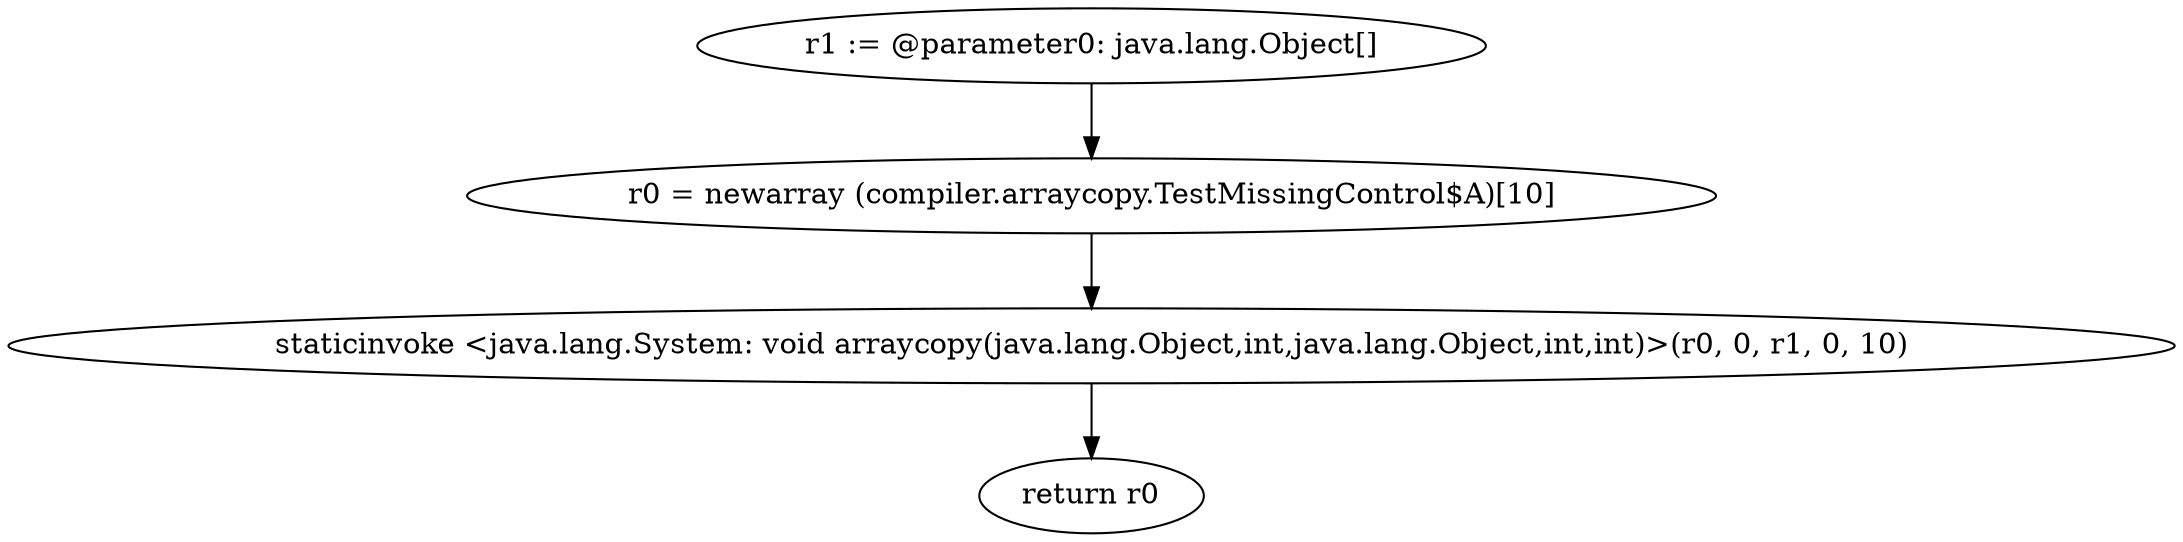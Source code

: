 digraph "unitGraph" {
    "r1 := @parameter0: java.lang.Object[]"
    "r0 = newarray (compiler.arraycopy.TestMissingControl$A)[10]"
    "staticinvoke <java.lang.System: void arraycopy(java.lang.Object,int,java.lang.Object,int,int)>(r0, 0, r1, 0, 10)"
    "return r0"
    "r1 := @parameter0: java.lang.Object[]"->"r0 = newarray (compiler.arraycopy.TestMissingControl$A)[10]";
    "r0 = newarray (compiler.arraycopy.TestMissingControl$A)[10]"->"staticinvoke <java.lang.System: void arraycopy(java.lang.Object,int,java.lang.Object,int,int)>(r0, 0, r1, 0, 10)";
    "staticinvoke <java.lang.System: void arraycopy(java.lang.Object,int,java.lang.Object,int,int)>(r0, 0, r1, 0, 10)"->"return r0";
}
